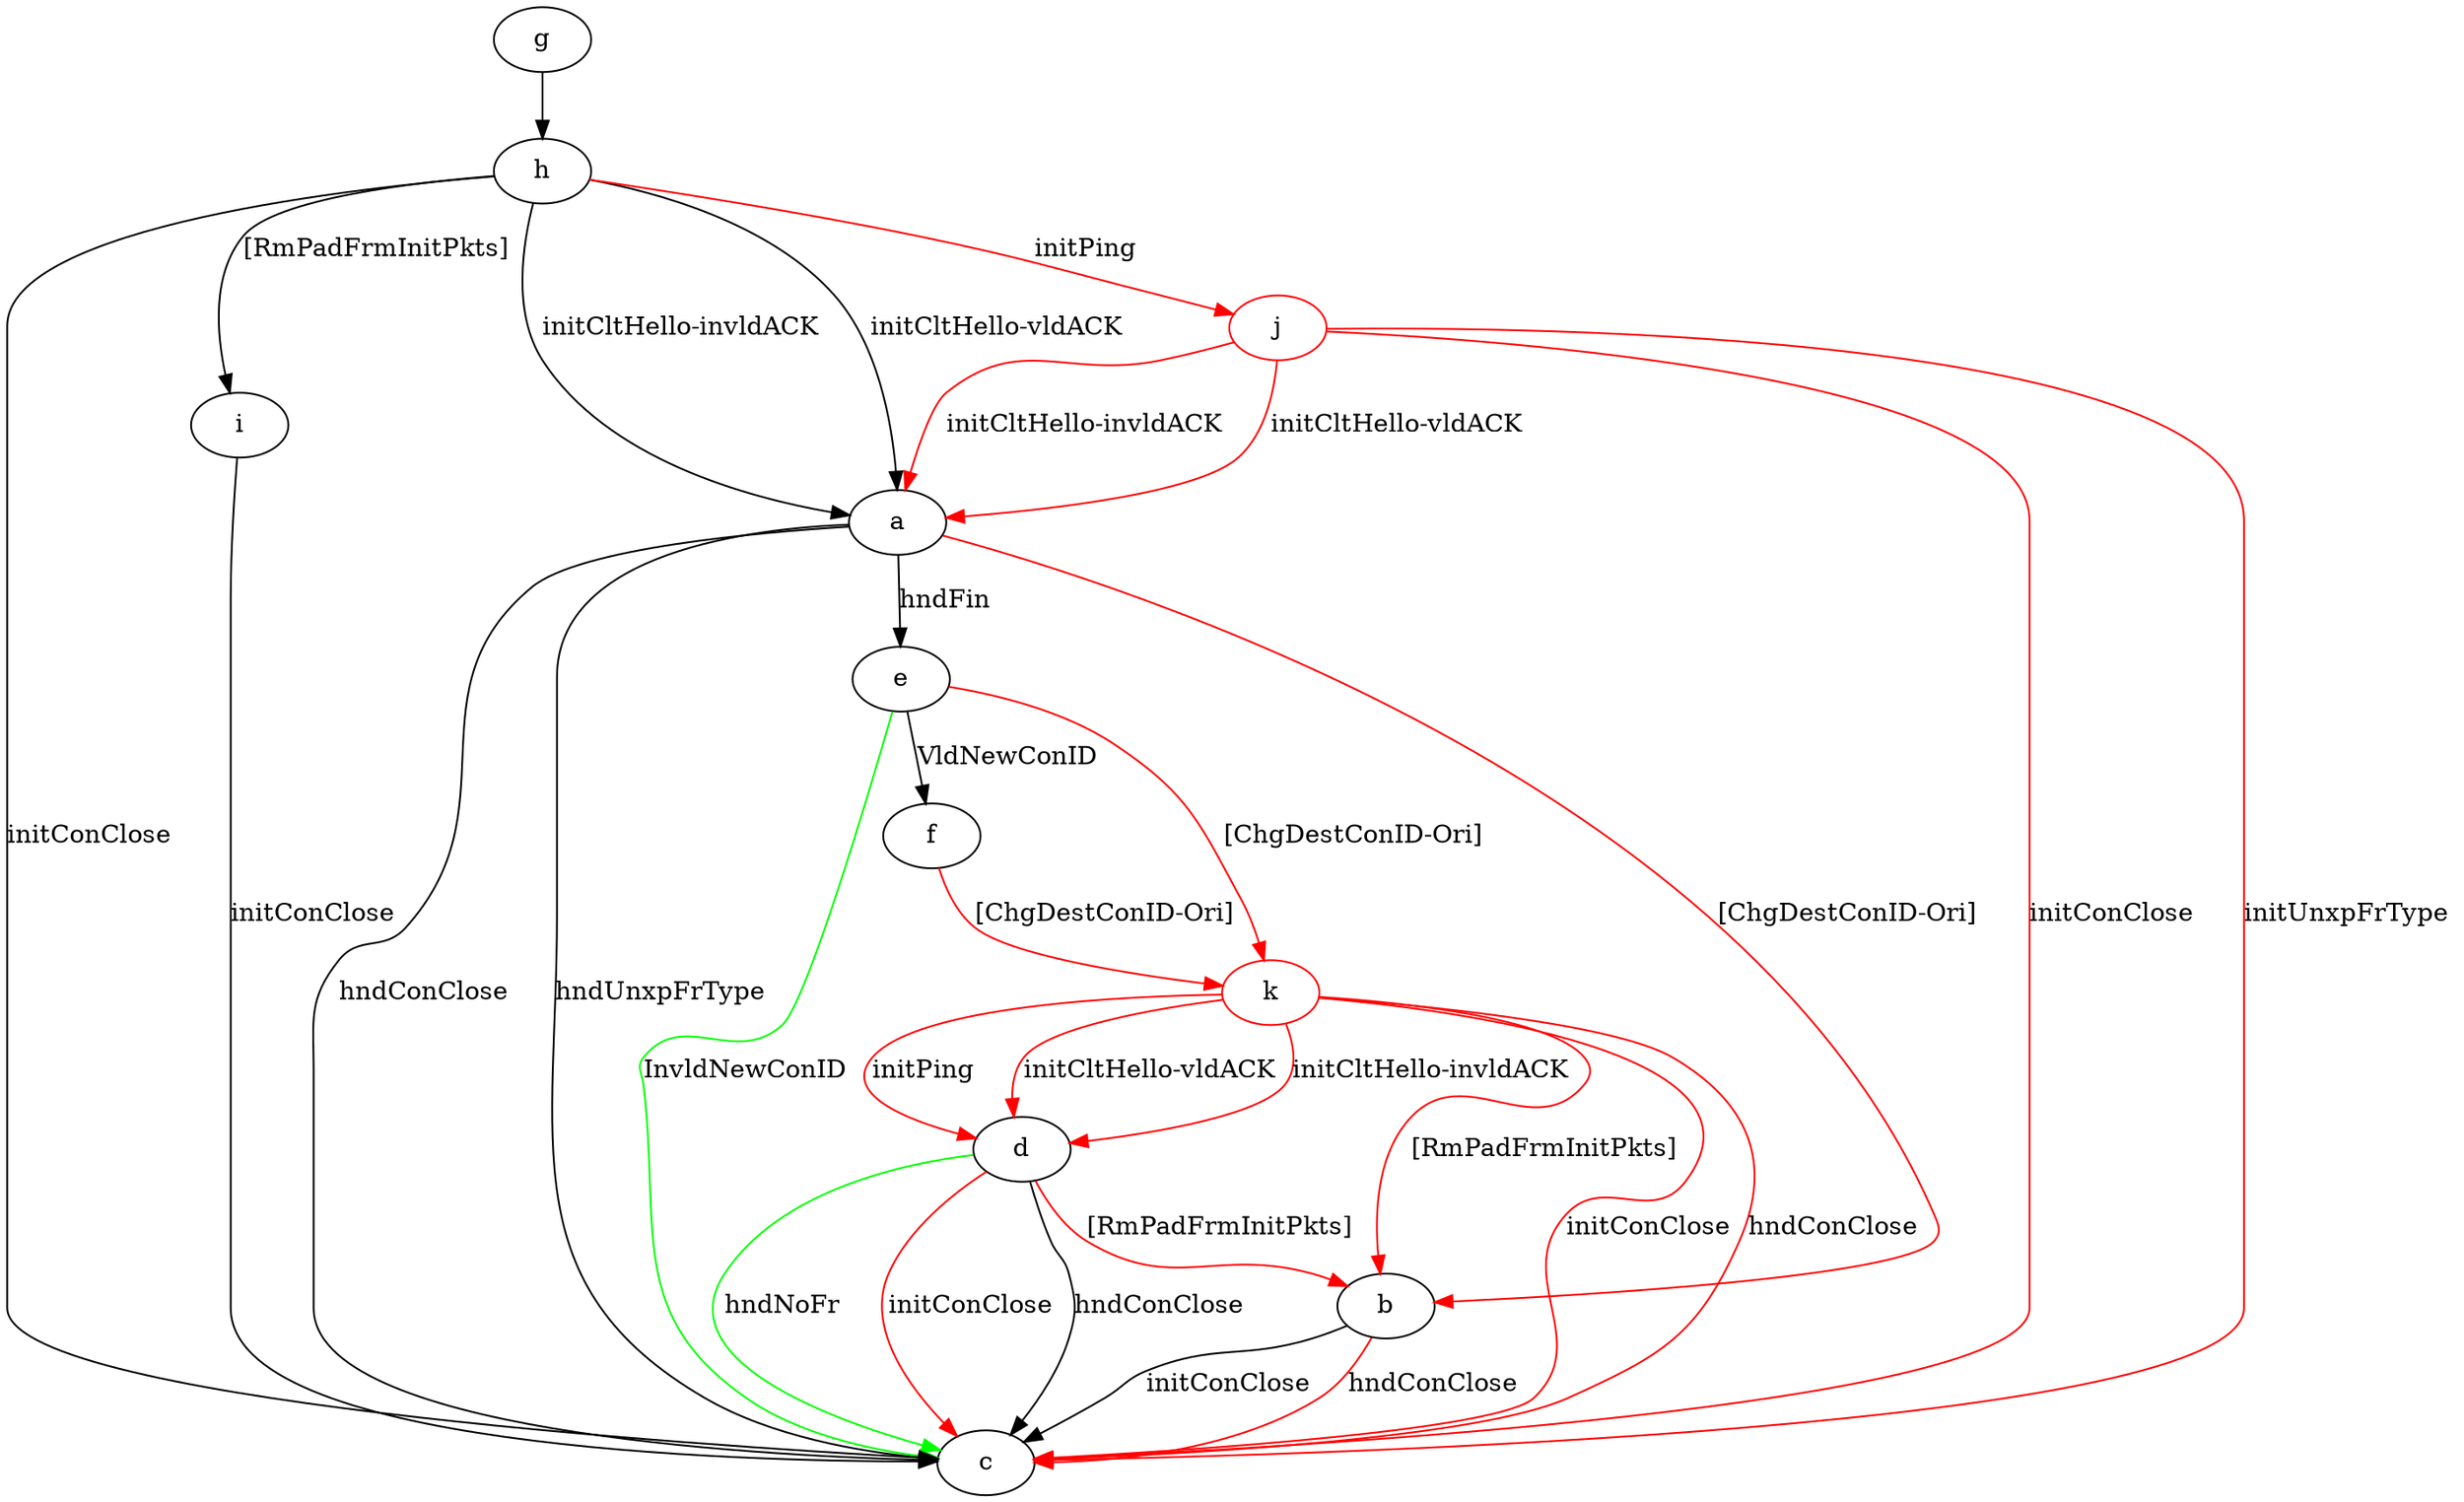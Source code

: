 digraph "" {
	a -> b	[key=0,
		color=red,
		label="[ChgDestConID-Ori] "];
	a -> c	[key=0,
		label="hndConClose "];
	a -> c	[key=1,
		label="hndUnxpFrType "];
	a -> e	[key=0,
		label="hndFin "];
	b -> c	[key=0,
		label="initConClose "];
	b -> c	[key=1,
		color=red,
		label="hndConClose "];
	d -> b	[key=0,
		color=red,
		label="[RmPadFrmInitPkts] "];
	d -> c	[key=0,
		label="hndConClose "];
	d -> c	[key=1,
		color=green,
		label="hndNoFr "];
	d -> c	[key=2,
		color=red,
		label="initConClose "];
	e -> c	[key=0,
		color=green,
		label="InvldNewConID "];
	e -> f	[key=0,
		label="VldNewConID "];
	k	[color=red];
	e -> k	[key=0,
		color=red,
		label="[ChgDestConID-Ori] "];
	f -> k	[key=0,
		color=red,
		label="[ChgDestConID-Ori] "];
	g -> h	[key=0];
	h -> a	[key=0,
		label="initCltHello-vldACK "];
	h -> a	[key=1,
		label="initCltHello-invldACK "];
	h -> c	[key=0,
		label="initConClose "];
	h -> i	[key=0,
		label="[RmPadFrmInitPkts] "];
	j	[color=red];
	h -> j	[key=0,
		color=red,
		label="initPing "];
	i -> c	[key=0,
		label="initConClose "];
	j -> a	[key=0,
		color=red,
		label="initCltHello-vldACK "];
	j -> a	[key=1,
		color=red,
		label="initCltHello-invldACK "];
	j -> c	[key=0,
		color=red,
		label="initConClose "];
	j -> c	[key=1,
		color=red,
		label="initUnxpFrType "];
	k -> b	[key=0,
		color=red,
		label="[RmPadFrmInitPkts] "];
	k -> c	[key=0,
		color=red,
		label="initConClose "];
	k -> c	[key=1,
		color=red,
		label="hndConClose "];
	k -> d	[key=0,
		color=red,
		label="initPing "];
	k -> d	[key=1,
		color=red,
		label="initCltHello-vldACK "];
	k -> d	[key=2,
		color=red,
		label="initCltHello-invldACK "];
}
